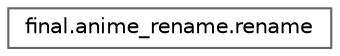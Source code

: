 digraph "Graphical Class Hierarchy"
{
 // LATEX_PDF_SIZE
  bgcolor="transparent";
  edge [fontname=Helvetica,fontsize=10,labelfontname=Helvetica,labelfontsize=10];
  node [fontname=Helvetica,fontsize=10,shape=box,height=0.2,width=0.4];
  rankdir="LR";
  Node0 [label="final.anime_rename.rename",height=0.2,width=0.4,color="grey40", fillcolor="white", style="filled",URL="$dc/d17/classfinal_1_1anime__rename_1_1rename.html",tooltip=" "];
}
